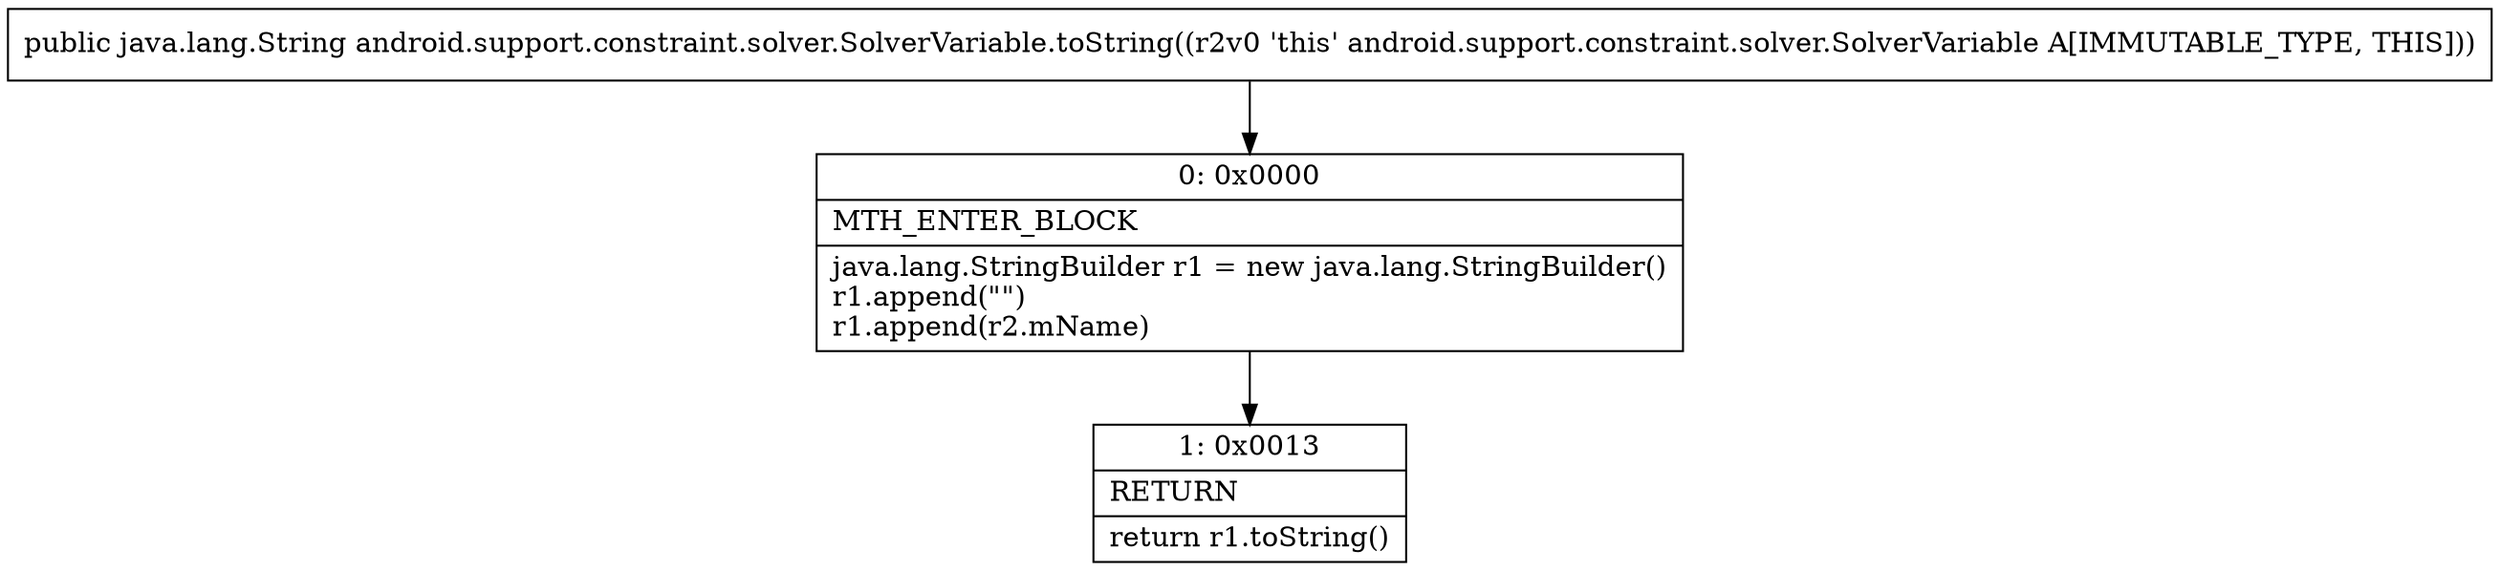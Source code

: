 digraph "CFG forandroid.support.constraint.solver.SolverVariable.toString()Ljava\/lang\/String;" {
Node_0 [shape=record,label="{0\:\ 0x0000|MTH_ENTER_BLOCK\l|java.lang.StringBuilder r1 = new java.lang.StringBuilder()\lr1.append(\"\")\lr1.append(r2.mName)\l}"];
Node_1 [shape=record,label="{1\:\ 0x0013|RETURN\l|return r1.toString()\l}"];
MethodNode[shape=record,label="{public java.lang.String android.support.constraint.solver.SolverVariable.toString((r2v0 'this' android.support.constraint.solver.SolverVariable A[IMMUTABLE_TYPE, THIS])) }"];
MethodNode -> Node_0;
Node_0 -> Node_1;
}

